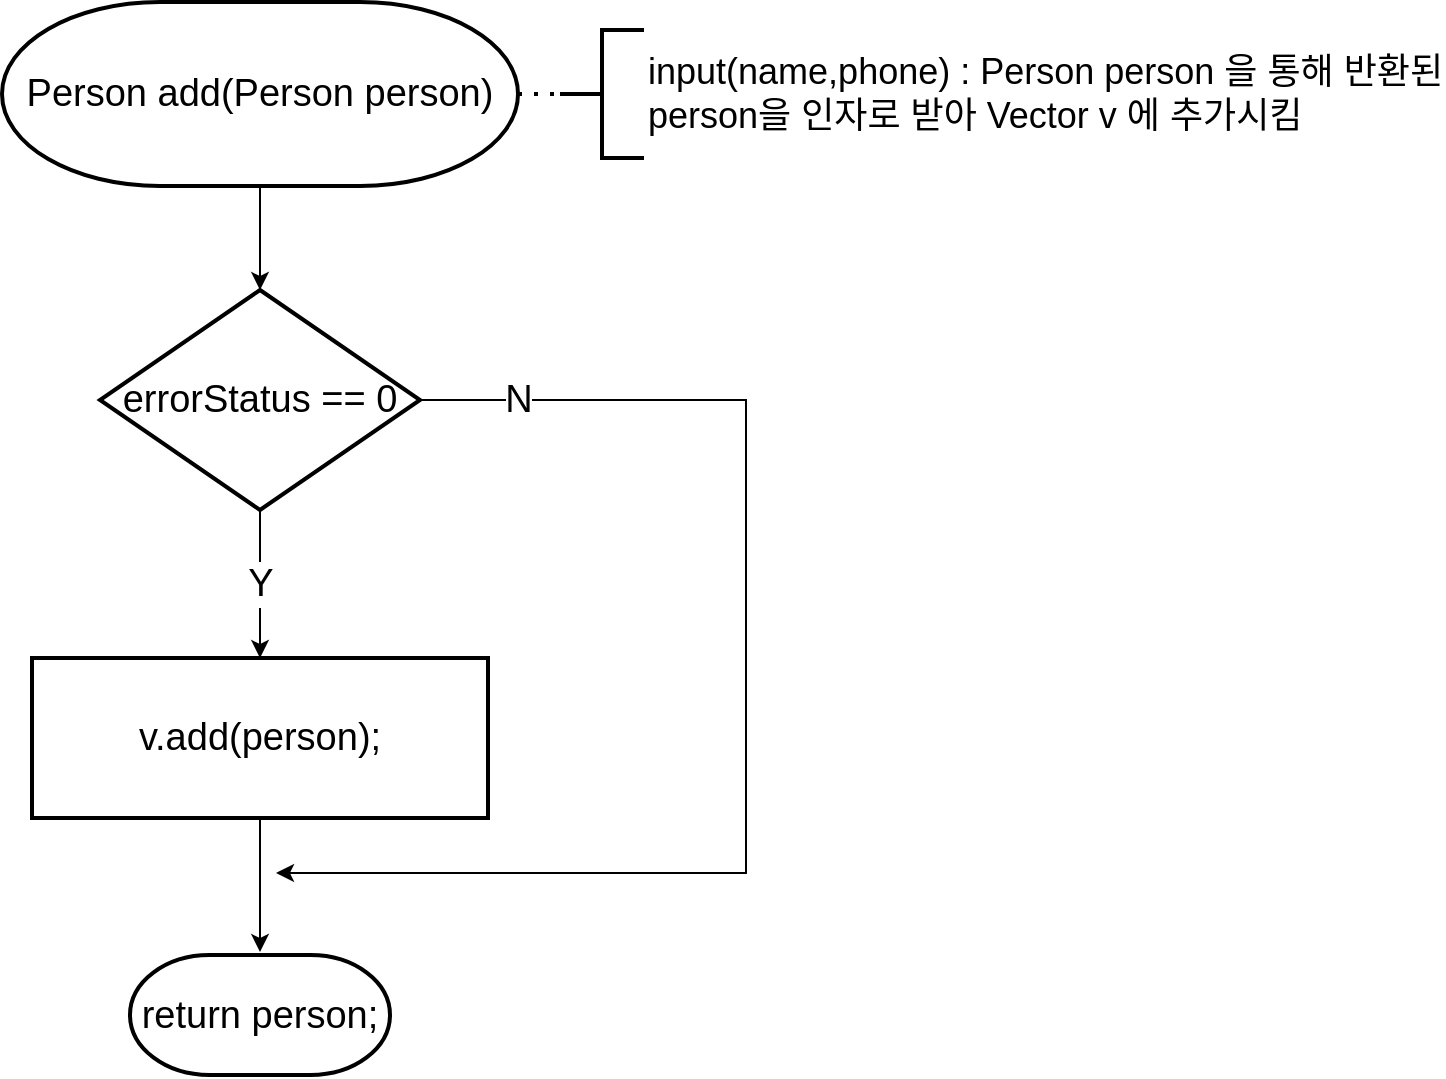 <mxfile version="14.4.8" type="github">
  <diagram id="C5RBs43oDa-KdzZeNtuy" name="Page-1">
    <mxGraphModel dx="1689" dy="1010" grid="0" gridSize="10" guides="1" tooltips="1" connect="1" arrows="1" fold="1" page="1" pageScale="1" pageWidth="827" pageHeight="1169" math="0" shadow="0">
      <root>
        <mxCell id="WIyWlLk6GJQsqaUBKTNV-0" />
        <mxCell id="WIyWlLk6GJQsqaUBKTNV-1" parent="WIyWlLk6GJQsqaUBKTNV-0" />
        <mxCell id="reitDFusQjgnBDLwJrl5-4" value="" style="edgeStyle=orthogonalEdgeStyle;rounded=0;orthogonalLoop=1;jettySize=auto;html=1;fontSize=19;" edge="1" parent="WIyWlLk6GJQsqaUBKTNV-1" source="reitDFusQjgnBDLwJrl5-5" target="reitDFusQjgnBDLwJrl5-13">
          <mxGeometry relative="1" as="geometry" />
        </mxCell>
        <mxCell id="reitDFusQjgnBDLwJrl5-5" value="&lt;span style=&quot;text-align: left ; font-size: 19px&quot;&gt;Person add(Person person)&lt;/span&gt;" style="strokeWidth=2;html=1;shape=mxgraph.flowchart.terminator;whiteSpace=wrap;fontSize=19;" vertex="1" parent="WIyWlLk6GJQsqaUBKTNV-1">
          <mxGeometry x="90" y="270" width="258" height="92" as="geometry" />
        </mxCell>
        <mxCell id="reitDFusQjgnBDLwJrl5-6" value="return person;" style="strokeWidth=2;html=1;shape=mxgraph.flowchart.terminator;whiteSpace=wrap;fontSize=19;" vertex="1" parent="WIyWlLk6GJQsqaUBKTNV-1">
          <mxGeometry x="154" y="746.5" width="130" height="60" as="geometry" />
        </mxCell>
        <mxCell id="reitDFusQjgnBDLwJrl5-9" style="edgeStyle=orthogonalEdgeStyle;rounded=0;orthogonalLoop=1;jettySize=auto;html=1;entryX=0.5;entryY=0;entryDx=0;entryDy=0;fontSize=19;" edge="1" parent="WIyWlLk6GJQsqaUBKTNV-1" source="reitDFusQjgnBDLwJrl5-10">
          <mxGeometry relative="1" as="geometry">
            <mxPoint x="219" y="745" as="targetPoint" />
          </mxGeometry>
        </mxCell>
        <mxCell id="reitDFusQjgnBDLwJrl5-10" value="&lt;p style=&quot;line-height: 140% ; font-size: 19px&quot;&gt;&lt;span style=&quot;font-size: 19px&quot;&gt;v.add(&lt;font face=&quot;helvetica&quot;&gt;person&lt;/font&gt;&lt;/span&gt;&lt;span style=&quot;font-size: 19px&quot;&gt;);&lt;/span&gt;&lt;br style=&quot;font-size: 19px&quot;&gt;&lt;/p&gt;" style="rounded=1;whiteSpace=wrap;html=1;absoluteArcSize=1;arcSize=0;strokeWidth=2;align=center;fontSize=19;" vertex="1" parent="WIyWlLk6GJQsqaUBKTNV-1">
          <mxGeometry x="105" y="598" width="228" height="80" as="geometry" />
        </mxCell>
        <mxCell id="reitDFusQjgnBDLwJrl5-11" value="Y" style="edgeStyle=orthogonalEdgeStyle;rounded=0;orthogonalLoop=1;jettySize=auto;html=1;entryX=0.5;entryY=0;entryDx=0;entryDy=0;fontSize=19;exitX=0.5;exitY=1;exitDx=0;exitDy=0;exitPerimeter=0;" edge="1" parent="WIyWlLk6GJQsqaUBKTNV-1" source="reitDFusQjgnBDLwJrl5-13" target="reitDFusQjgnBDLwJrl5-10">
          <mxGeometry relative="1" as="geometry">
            <mxPoint x="274.067" y="667" as="sourcePoint" />
          </mxGeometry>
        </mxCell>
        <mxCell id="reitDFusQjgnBDLwJrl5-12" value="N" style="edgeStyle=orthogonalEdgeStyle;rounded=0;orthogonalLoop=1;jettySize=auto;html=1;exitX=1;exitY=0.5;exitDx=0;exitDy=0;exitPerimeter=0;fontSize=19;" edge="1" parent="WIyWlLk6GJQsqaUBKTNV-1" source="reitDFusQjgnBDLwJrl5-13">
          <mxGeometry x="-0.845" relative="1" as="geometry">
            <mxPoint x="227" y="705.5" as="targetPoint" />
            <Array as="points">
              <mxPoint x="462" y="469.5" />
              <mxPoint x="462" y="705.5" />
            </Array>
            <mxPoint as="offset" />
          </mxGeometry>
        </mxCell>
        <mxCell id="reitDFusQjgnBDLwJrl5-13" value="errorStatus == 0" style="strokeWidth=2;html=1;shape=mxgraph.flowchart.decision;whiteSpace=wrap;fontSize=19;" vertex="1" parent="WIyWlLk6GJQsqaUBKTNV-1">
          <mxGeometry x="139" y="414" width="160" height="110" as="geometry" />
        </mxCell>
        <mxCell id="reitDFusQjgnBDLwJrl5-15" value="&lt;span style=&quot;font-size: 18px ; text-align: center&quot;&gt;input(name,phone) : Person person 을 통해 반환된&lt;/span&gt;&lt;br style=&quot;font-size: 18px ; text-align: center&quot;&gt;&lt;span style=&quot;font-size: 18px ; text-align: center&quot;&gt;person을 인자로 받아 Vector v 에 추가시킴&lt;/span&gt;" style="strokeWidth=2;html=1;shape=mxgraph.flowchart.annotation_2;align=left;labelPosition=right;pointerEvents=1;fontSize=15;" vertex="1" parent="WIyWlLk6GJQsqaUBKTNV-1">
          <mxGeometry x="369" y="284" width="42" height="64" as="geometry" />
        </mxCell>
        <mxCell id="reitDFusQjgnBDLwJrl5-16" value="" style="endArrow=none;dashed=1;html=1;dashPattern=1 3;strokeWidth=2;fontSize=15;entryX=0;entryY=0.5;entryDx=0;entryDy=0;entryPerimeter=0;exitX=1;exitY=0.5;exitDx=0;exitDy=0;exitPerimeter=0;" edge="1" parent="WIyWlLk6GJQsqaUBKTNV-1" target="reitDFusQjgnBDLwJrl5-15" source="reitDFusQjgnBDLwJrl5-5">
          <mxGeometry width="50" height="50" relative="1" as="geometry">
            <mxPoint x="329" y="84" as="sourcePoint" />
            <mxPoint x="687" y="272" as="targetPoint" />
          </mxGeometry>
        </mxCell>
      </root>
    </mxGraphModel>
  </diagram>
</mxfile>
